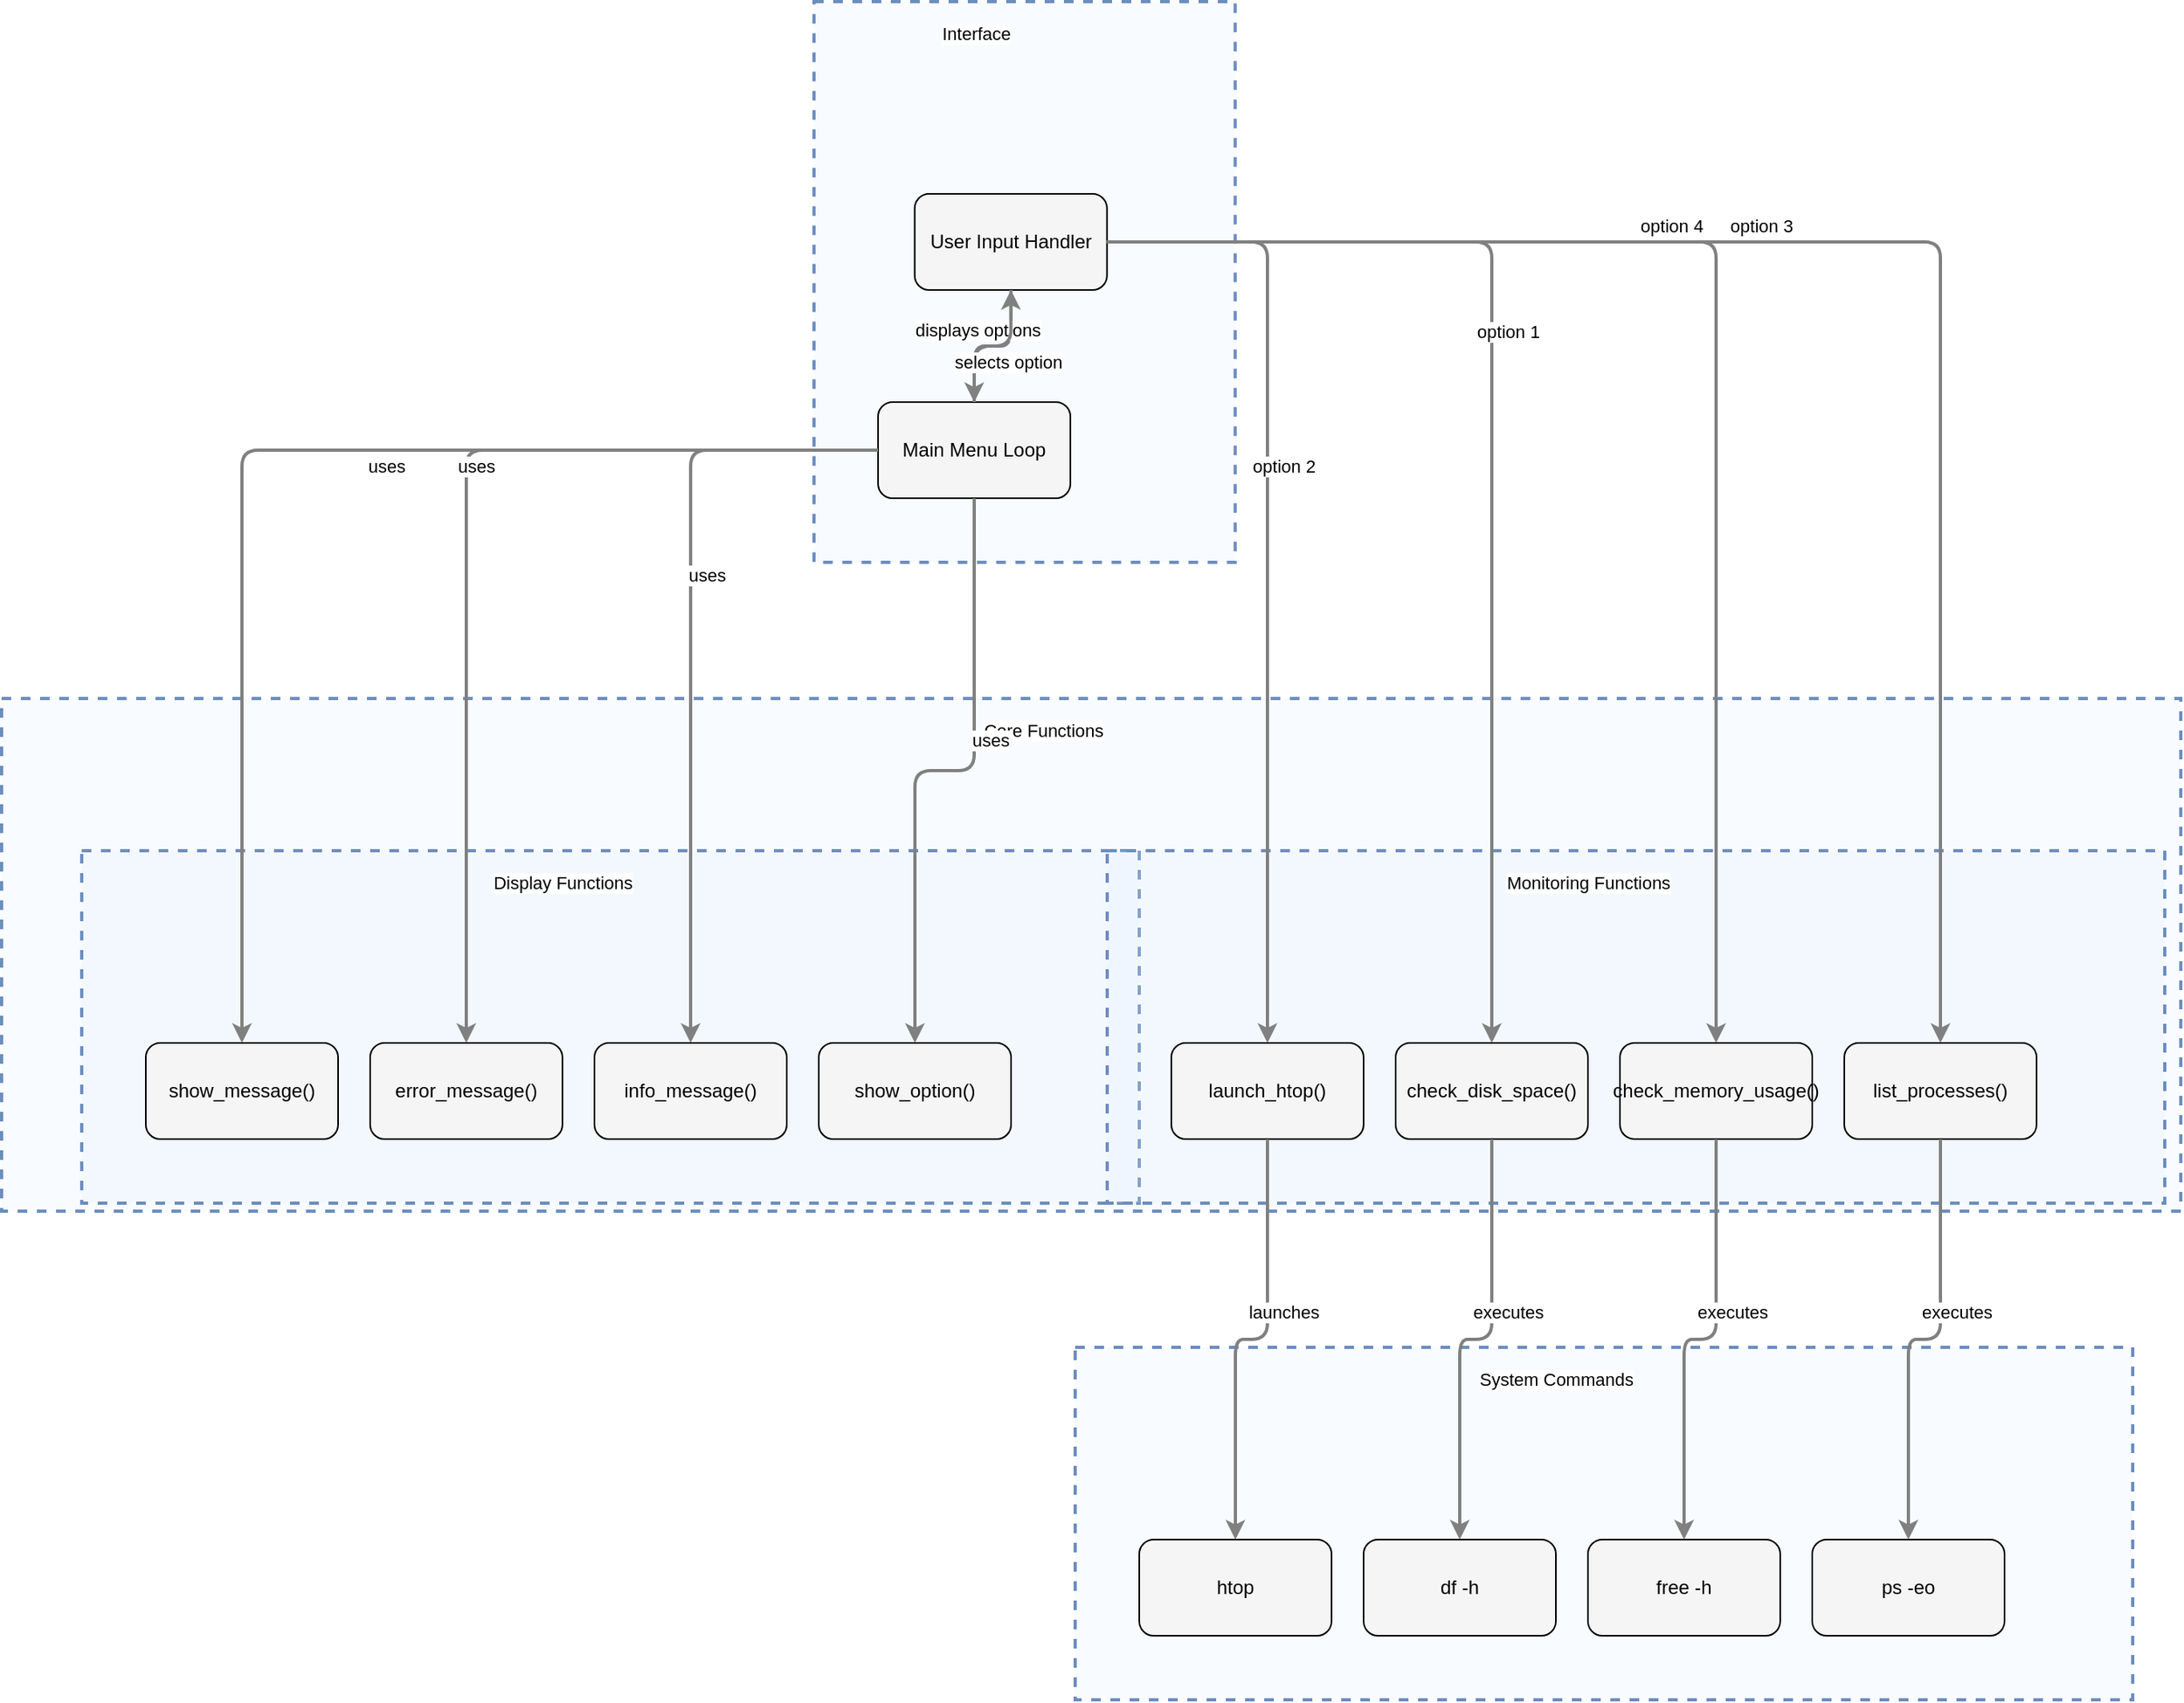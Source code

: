 <?xml version="1.0" encoding="UTF-8"?>
      <mxfile version="14.6.5" type="device">
        <diagram id="codeviz-diagram" name="System Diagram">
          <mxGraphModel dx="1000" dy="1000" grid="1" gridSize="10" guides="1" tooltips="1" connect="1" arrows="1" fold="1" page="1" pageScale="1" pageWidth="1169" pageHeight="827" math="0" shadow="0">
            <root>
              <mxCell id="0"/>
              <mxCell id="1" parent="0"/>
              <mxCell id="subGraph1" value="" style="html=1;whiteSpace=wrap;container=1;fillColor=#dae8fc;strokeColor=#6c8ebf;dashed=1;fillOpacity=20;strokeWidth=2;containerType=none;recursiveResize=0;movable=1;resizable=1;autosize=0;dropTarget=0" vertex="1" parent="subGraph3">
                <mxGeometry x="50" y="95" width="660" height="220" as="geometry"/>
              </mxCell>
              <mxCell id="subGraph1_label" value="Display Functions" style="edgeLabel;html=1;align=center;verticalAlign=middle;resizable=0;labelBackgroundColor=white;spacing=5" vertex="1" parent="subGraph3">
                <mxGeometry x="58" y="103" width="584" height="24" as="geometry"/>
              </mxCell>
<mxCell id="subGraph2" value="" style="html=1;whiteSpace=wrap;container=1;fillColor=#dae8fc;strokeColor=#6c8ebf;dashed=1;fillOpacity=20;strokeWidth=2;containerType=none;recursiveResize=0;movable=1;resizable=1;autosize=0;dropTarget=0" vertex="1" parent="subGraph3">
                <mxGeometry x="690" y="95" width="660" height="220" as="geometry"/>
              </mxCell>
              <mxCell id="subGraph2_label" value="Monitoring Functions" style="edgeLabel;html=1;align=center;verticalAlign=middle;resizable=0;labelBackgroundColor=white;spacing=5" vertex="1" parent="subGraph3">
                <mxGeometry x="698" y="103" width="584" height="24" as="geometry"/>
              </mxCell>
<mxCell id="Interface" value="" style="html=1;whiteSpace=wrap;container=1;fillColor=#dae8fc;strokeColor=#6c8ebf;dashed=1;fillOpacity=20;strokeWidth=2;containerType=none;recursiveResize=0;movable=1;resizable=1;autosize=0;dropTarget=0" vertex="1" parent="1">
                <mxGeometry x="539" y="22" width="262.857" height="350" as="geometry"/>
              </mxCell>
              <mxCell id="Interface_label" value="Interface" style="edgeLabel;html=1;align=center;verticalAlign=middle;resizable=0;labelBackgroundColor=white;spacing=5" vertex="1" parent="1">
                <mxGeometry x="547" y="30" width="186.857" height="24" as="geometry"/>
              </mxCell>
<mxCell id="subGraph3" value="" style="html=1;whiteSpace=wrap;container=1;fillColor=#dae8fc;strokeColor=#6c8ebf;dashed=1;fillOpacity=20;strokeWidth=2;containerType=none;recursiveResize=0;movable=1;resizable=1;autosize=0;dropTarget=0" vertex="1" parent="1">
                <mxGeometry x="32" y="457" width="1360" height="320" as="geometry"/>
              </mxCell>
              <mxCell id="subGraph3_label" value="Core Functions" style="edgeLabel;html=1;align=center;verticalAlign=middle;resizable=0;labelBackgroundColor=white;spacing=5" vertex="1" parent="1">
                <mxGeometry x="40" y="465" width="1284" height="24" as="geometry"/>
              </mxCell>
<mxCell id="subGraph4" value="" style="html=1;whiteSpace=wrap;container=1;fillColor=#dae8fc;strokeColor=#6c8ebf;dashed=1;fillOpacity=20;strokeWidth=2;containerType=none;recursiveResize=0;movable=1;resizable=1;autosize=0;dropTarget=0" vertex="1" parent="1">
                <mxGeometry x="702" y="862" width="660" height="220" as="geometry"/>
              </mxCell>
              <mxCell id="subGraph4_label" value="System Commands" style="edgeLabel;html=1;align=center;verticalAlign=middle;resizable=0;labelBackgroundColor=white;spacing=5" vertex="1" parent="1">
                <mxGeometry x="710" y="870" width="584" height="24" as="geometry"/>
              </mxCell>
              <mxCell id="dfCommand" value="df -h" style="rounded=1;whiteSpace=wrap;html=1;fillColor=#f5f5f5" vertex="1" parent="subGraph4">
                    <mxGeometry x="180" y="120" width="120" height="60" as="geometry"/>
                  </mxCell>
<mxCell id="diskSpace" value="check_disk_space()" style="rounded=1;whiteSpace=wrap;html=1;fillColor=#f5f5f5" vertex="1" parent="subGraph2">
                    <mxGeometry x="180" y="120" width="120" height="60" as="geometry"/>
                  </mxCell>
<mxCell id="errorMessage" value="error_message()" style="rounded=1;whiteSpace=wrap;html=1;fillColor=#f5f5f5" vertex="1" parent="subGraph1">
                    <mxGeometry x="180" y="120" width="120" height="60" as="geometry"/>
                  </mxCell>
<mxCell id="freeCommand" value="free -h" style="rounded=1;whiteSpace=wrap;html=1;fillColor=#f5f5f5" vertex="1" parent="subGraph4">
                    <mxGeometry x="320" y="120" width="120" height="60" as="geometry"/>
                  </mxCell>
<mxCell id="htopCommand" value="htop" style="rounded=1;whiteSpace=wrap;html=1;fillColor=#f5f5f5" vertex="1" parent="subGraph4">
                    <mxGeometry x="40" y="120" width="120" height="60" as="geometry"/>
                  </mxCell>
<mxCell id="htopMonitor" value="launch_htop()" style="rounded=1;whiteSpace=wrap;html=1;fillColor=#f5f5f5" vertex="1" parent="subGraph2">
                    <mxGeometry x="40" y="120" width="120" height="60" as="geometry"/>
                  </mxCell>
<mxCell id="infoMessage" value="info_message()" style="rounded=1;whiteSpace=wrap;html=1;fillColor=#f5f5f5" vertex="1" parent="subGraph1">
                    <mxGeometry x="320" y="120" width="120" height="60" as="geometry"/>
                  </mxCell>
<mxCell id="mainMenu" value="Main Menu Loop" style="rounded=1;whiteSpace=wrap;html=1;fillColor=#f5f5f5" vertex="1" parent="Interface">
                    <mxGeometry x="40" y="250" width="120" height="60" as="geometry"/>
                  </mxCell>
<mxCell id="memoryUsage" value="check_memory_usage()" style="rounded=1;whiteSpace=wrap;html=1;fillColor=#f5f5f5" vertex="1" parent="subGraph2">
                    <mxGeometry x="320" y="120" width="120" height="60" as="geometry"/>
                  </mxCell>
<mxCell id="processList" value="list_processes()" style="rounded=1;whiteSpace=wrap;html=1;fillColor=#f5f5f5" vertex="1" parent="subGraph2">
                    <mxGeometry x="460" y="120" width="120" height="60" as="geometry"/>
                  </mxCell>
<mxCell id="psCommand" value="ps -eo" style="rounded=1;whiteSpace=wrap;html=1;fillColor=#f5f5f5" vertex="1" parent="subGraph4">
                    <mxGeometry x="460" y="120" width="120" height="60" as="geometry"/>
                  </mxCell>
<mxCell id="showMessage" value="show_message()" style="rounded=1;whiteSpace=wrap;html=1;fillColor=#f5f5f5" vertex="1" parent="subGraph1">
                    <mxGeometry x="40" y="120" width="120" height="60" as="geometry"/>
                  </mxCell>
<mxCell id="showOption" value="show_option()" style="rounded=1;whiteSpace=wrap;html=1;fillColor=#f5f5f5" vertex="1" parent="subGraph1">
                    <mxGeometry x="460" y="120" width="120" height="60" as="geometry"/>
                  </mxCell>
<mxCell id="userInput" value="User Input Handler" style="rounded=1;whiteSpace=wrap;html=1;fillColor=#f5f5f5" vertex="1" parent="Interface">
                    <mxGeometry x="62.857" y="120" width="120" height="60" as="geometry"/>
                  </mxCell>
              <mxCell id="edge-L_diskSpace_dfCommand_10" style="edgeStyle=orthogonalEdgeStyle;rounded=1;orthogonalLoop=1;jettySize=auto;html=1;strokeColor=#808080;strokeWidth=2;jumpStyle=arc;jumpSize=10;spacing=15;labelBackgroundColor=white;labelBorderColor=none" edge="1" parent="1" source="diskSpace" target="dfCommand">
                  <mxGeometry relative="1" as="geometry"/>
                </mxCell>
                <mxCell id="edge-L_diskSpace_dfCommand_10_label" value="executes" style="edgeLabel;html=1;align=center;verticalAlign=middle;resizable=0;points=[];" vertex="1" connectable="0" parent="edge-L_diskSpace_dfCommand_10">
                  <mxGeometry x="-0.2" y="10" relative="1" as="geometry">
                    <mxPoint as="offset"/>
                  </mxGeometry>
                </mxCell>
<mxCell id="edge-L_htopMonitor_htopCommand_11" style="edgeStyle=orthogonalEdgeStyle;rounded=1;orthogonalLoop=1;jettySize=auto;html=1;strokeColor=#808080;strokeWidth=2;jumpStyle=arc;jumpSize=10;spacing=15;labelBackgroundColor=white;labelBorderColor=none" edge="1" parent="1" source="htopMonitor" target="htopCommand">
                  <mxGeometry relative="1" as="geometry"/>
                </mxCell>
                <mxCell id="edge-L_htopMonitor_htopCommand_11_label" value="launches" style="edgeLabel;html=1;align=center;verticalAlign=middle;resizable=0;points=[];" vertex="1" connectable="0" parent="edge-L_htopMonitor_htopCommand_11">
                  <mxGeometry x="-0.2" y="10" relative="1" as="geometry">
                    <mxPoint as="offset"/>
                  </mxGeometry>
                </mxCell>
<mxCell id="edge-L_mainMenu_errorMessage_4" style="edgeStyle=orthogonalEdgeStyle;rounded=1;orthogonalLoop=1;jettySize=auto;html=1;strokeColor=#808080;strokeWidth=2;jumpStyle=arc;jumpSize=10;spacing=15;labelBackgroundColor=white;labelBorderColor=none" edge="1" parent="1" source="mainMenu" target="errorMessage">
                  <mxGeometry relative="1" as="geometry"/>
                </mxCell>
                <mxCell id="edge-L_mainMenu_errorMessage_4_label" value="uses" style="edgeLabel;html=1;align=center;verticalAlign=middle;resizable=0;points=[];" vertex="1" connectable="0" parent="edge-L_mainMenu_errorMessage_4">
                  <mxGeometry x="-0.2" y="10" relative="1" as="geometry">
                    <mxPoint as="offset"/>
                  </mxGeometry>
                </mxCell>
<mxCell id="edge-L_mainMenu_infoMessage_5" style="edgeStyle=orthogonalEdgeStyle;rounded=1;orthogonalLoop=1;jettySize=auto;html=1;strokeColor=#808080;strokeWidth=2;jumpStyle=arc;jumpSize=10;spacing=15;labelBackgroundColor=white;labelBorderColor=none" edge="1" parent="1" source="mainMenu" target="infoMessage">
                  <mxGeometry relative="1" as="geometry"/>
                </mxCell>
                <mxCell id="edge-L_mainMenu_infoMessage_5_label" value="uses" style="edgeLabel;html=1;align=center;verticalAlign=middle;resizable=0;points=[];" vertex="1" connectable="0" parent="edge-L_mainMenu_infoMessage_5">
                  <mxGeometry x="-0.2" y="10" relative="1" as="geometry">
                    <mxPoint as="offset"/>
                  </mxGeometry>
                </mxCell>
<mxCell id="edge-L_mainMenu_showMessage_2" style="edgeStyle=orthogonalEdgeStyle;rounded=1;orthogonalLoop=1;jettySize=auto;html=1;strokeColor=#808080;strokeWidth=2;jumpStyle=arc;jumpSize=10;spacing=15;labelBackgroundColor=white;labelBorderColor=none" edge="1" parent="1" source="mainMenu" target="showMessage">
                  <mxGeometry relative="1" as="geometry"/>
                </mxCell>
                <mxCell id="edge-L_mainMenu_showMessage_2_label" value="uses" style="edgeLabel;html=1;align=center;verticalAlign=middle;resizable=0;points=[];" vertex="1" connectable="0" parent="edge-L_mainMenu_showMessage_2">
                  <mxGeometry x="-0.2" y="10" relative="1" as="geometry">
                    <mxPoint as="offset"/>
                  </mxGeometry>
                </mxCell>
<mxCell id="edge-L_mainMenu_showOption_3" style="edgeStyle=orthogonalEdgeStyle;rounded=1;orthogonalLoop=1;jettySize=auto;html=1;strokeColor=#808080;strokeWidth=2;jumpStyle=arc;jumpSize=10;spacing=15;labelBackgroundColor=white;labelBorderColor=none" edge="1" parent="1" source="mainMenu" target="showOption">
                  <mxGeometry relative="1" as="geometry"/>
                </mxCell>
                <mxCell id="edge-L_mainMenu_showOption_3_label" value="uses" style="edgeLabel;html=1;align=center;verticalAlign=middle;resizable=0;points=[];" vertex="1" connectable="0" parent="edge-L_mainMenu_showOption_3">
                  <mxGeometry x="-0.2" y="10" relative="1" as="geometry">
                    <mxPoint as="offset"/>
                  </mxGeometry>
                </mxCell>
<mxCell id="edge-L_mainMenu_userInput_0" style="edgeStyle=orthogonalEdgeStyle;rounded=1;orthogonalLoop=1;jettySize=auto;html=1;strokeColor=#808080;strokeWidth=2;jumpStyle=arc;jumpSize=10;spacing=15;labelBackgroundColor=white;labelBorderColor=none" edge="1" parent="1" source="mainMenu" target="userInput">
                  <mxGeometry relative="1" as="geometry"/>
                </mxCell>
                <mxCell id="edge-L_mainMenu_userInput_0_label" value="displays options" style="edgeLabel;html=1;align=center;verticalAlign=middle;resizable=0;points=[];" vertex="1" connectable="0" parent="edge-L_mainMenu_userInput_0">
                  <mxGeometry x="-0.2" y="10" relative="1" as="geometry">
                    <mxPoint as="offset"/>
                  </mxGeometry>
                </mxCell>
<mxCell id="edge-L_memoryUsage_freeCommand_13" style="edgeStyle=orthogonalEdgeStyle;rounded=1;orthogonalLoop=1;jettySize=auto;html=1;strokeColor=#808080;strokeWidth=2;jumpStyle=arc;jumpSize=10;spacing=15;labelBackgroundColor=white;labelBorderColor=none" edge="1" parent="1" source="memoryUsage" target="freeCommand">
                  <mxGeometry relative="1" as="geometry"/>
                </mxCell>
                <mxCell id="edge-L_memoryUsage_freeCommand_13_label" value="executes" style="edgeLabel;html=1;align=center;verticalAlign=middle;resizable=0;points=[];" vertex="1" connectable="0" parent="edge-L_memoryUsage_freeCommand_13">
                  <mxGeometry x="-0.2" y="10" relative="1" as="geometry">
                    <mxPoint as="offset"/>
                  </mxGeometry>
                </mxCell>
<mxCell id="edge-L_processList_psCommand_12" style="edgeStyle=orthogonalEdgeStyle;rounded=1;orthogonalLoop=1;jettySize=auto;html=1;strokeColor=#808080;strokeWidth=2;jumpStyle=arc;jumpSize=10;spacing=15;labelBackgroundColor=white;labelBorderColor=none" edge="1" parent="1" source="processList" target="psCommand">
                  <mxGeometry relative="1" as="geometry"/>
                </mxCell>
                <mxCell id="edge-L_processList_psCommand_12_label" value="executes" style="edgeLabel;html=1;align=center;verticalAlign=middle;resizable=0;points=[];" vertex="1" connectable="0" parent="edge-L_processList_psCommand_12">
                  <mxGeometry x="-0.2" y="10" relative="1" as="geometry">
                    <mxPoint as="offset"/>
                  </mxGeometry>
                </mxCell>
<mxCell id="edge-L_userInput_diskSpace_6" style="edgeStyle=orthogonalEdgeStyle;rounded=1;orthogonalLoop=1;jettySize=auto;html=1;strokeColor=#808080;strokeWidth=2;jumpStyle=arc;jumpSize=10;spacing=15;labelBackgroundColor=white;labelBorderColor=none" edge="1" parent="1" source="userInput" target="diskSpace">
                  <mxGeometry relative="1" as="geometry"/>
                </mxCell>
                <mxCell id="edge-L_userInput_diskSpace_6_label" value="option 1" style="edgeLabel;html=1;align=center;verticalAlign=middle;resizable=0;points=[];" vertex="1" connectable="0" parent="edge-L_userInput_diskSpace_6">
                  <mxGeometry x="-0.2" y="10" relative="1" as="geometry">
                    <mxPoint as="offset"/>
                  </mxGeometry>
                </mxCell>
<mxCell id="edge-L_userInput_htopMonitor_7" style="edgeStyle=orthogonalEdgeStyle;rounded=1;orthogonalLoop=1;jettySize=auto;html=1;strokeColor=#808080;strokeWidth=2;jumpStyle=arc;jumpSize=10;spacing=15;labelBackgroundColor=white;labelBorderColor=none" edge="1" parent="1" source="userInput" target="htopMonitor">
                  <mxGeometry relative="1" as="geometry"/>
                </mxCell>
                <mxCell id="edge-L_userInput_htopMonitor_7_label" value="option 2" style="edgeLabel;html=1;align=center;verticalAlign=middle;resizable=0;points=[];" vertex="1" connectable="0" parent="edge-L_userInput_htopMonitor_7">
                  <mxGeometry x="-0.2" y="10" relative="1" as="geometry">
                    <mxPoint as="offset"/>
                  </mxGeometry>
                </mxCell>
<mxCell id="edge-L_userInput_mainMenu_1" style="edgeStyle=orthogonalEdgeStyle;rounded=1;orthogonalLoop=1;jettySize=auto;html=1;strokeColor=#808080;strokeWidth=2;jumpStyle=arc;jumpSize=10;spacing=15;labelBackgroundColor=white;labelBorderColor=none" edge="1" parent="1" source="userInput" target="mainMenu">
                  <mxGeometry relative="1" as="geometry"/>
                </mxCell>
                <mxCell id="edge-L_userInput_mainMenu_1_label" value="selects option" style="edgeLabel;html=1;align=center;verticalAlign=middle;resizable=0;points=[];" vertex="1" connectable="0" parent="edge-L_userInput_mainMenu_1">
                  <mxGeometry x="-0.2" y="10" relative="1" as="geometry">
                    <mxPoint as="offset"/>
                  </mxGeometry>
                </mxCell>
<mxCell id="edge-L_userInput_memoryUsage_9" style="edgeStyle=orthogonalEdgeStyle;rounded=1;orthogonalLoop=1;jettySize=auto;html=1;strokeColor=#808080;strokeWidth=2;jumpStyle=arc;jumpSize=10;spacing=15;labelBackgroundColor=white;labelBorderColor=none" edge="1" parent="1" source="userInput" target="memoryUsage">
                  <mxGeometry relative="1" as="geometry"/>
                </mxCell>
                <mxCell id="edge-L_userInput_memoryUsage_9_label" value="option 4" style="edgeLabel;html=1;align=center;verticalAlign=middle;resizable=0;points=[];" vertex="1" connectable="0" parent="edge-L_userInput_memoryUsage_9">
                  <mxGeometry x="-0.2" y="10" relative="1" as="geometry">
                    <mxPoint as="offset"/>
                  </mxGeometry>
                </mxCell>
<mxCell id="edge-L_userInput_processList_8" style="edgeStyle=orthogonalEdgeStyle;rounded=1;orthogonalLoop=1;jettySize=auto;html=1;strokeColor=#808080;strokeWidth=2;jumpStyle=arc;jumpSize=10;spacing=15;labelBackgroundColor=white;labelBorderColor=none" edge="1" parent="1" source="userInput" target="processList">
                  <mxGeometry relative="1" as="geometry"/>
                </mxCell>
                <mxCell id="edge-L_userInput_processList_8_label" value="option 3" style="edgeLabel;html=1;align=center;verticalAlign=middle;resizable=0;points=[];" vertex="1" connectable="0" parent="edge-L_userInput_processList_8">
                  <mxGeometry x="-0.2" y="10" relative="1" as="geometry">
                    <mxPoint as="offset"/>
                  </mxGeometry>
                </mxCell>
            </root>
          </mxGraphModel>
        </diagram>
      </mxfile>